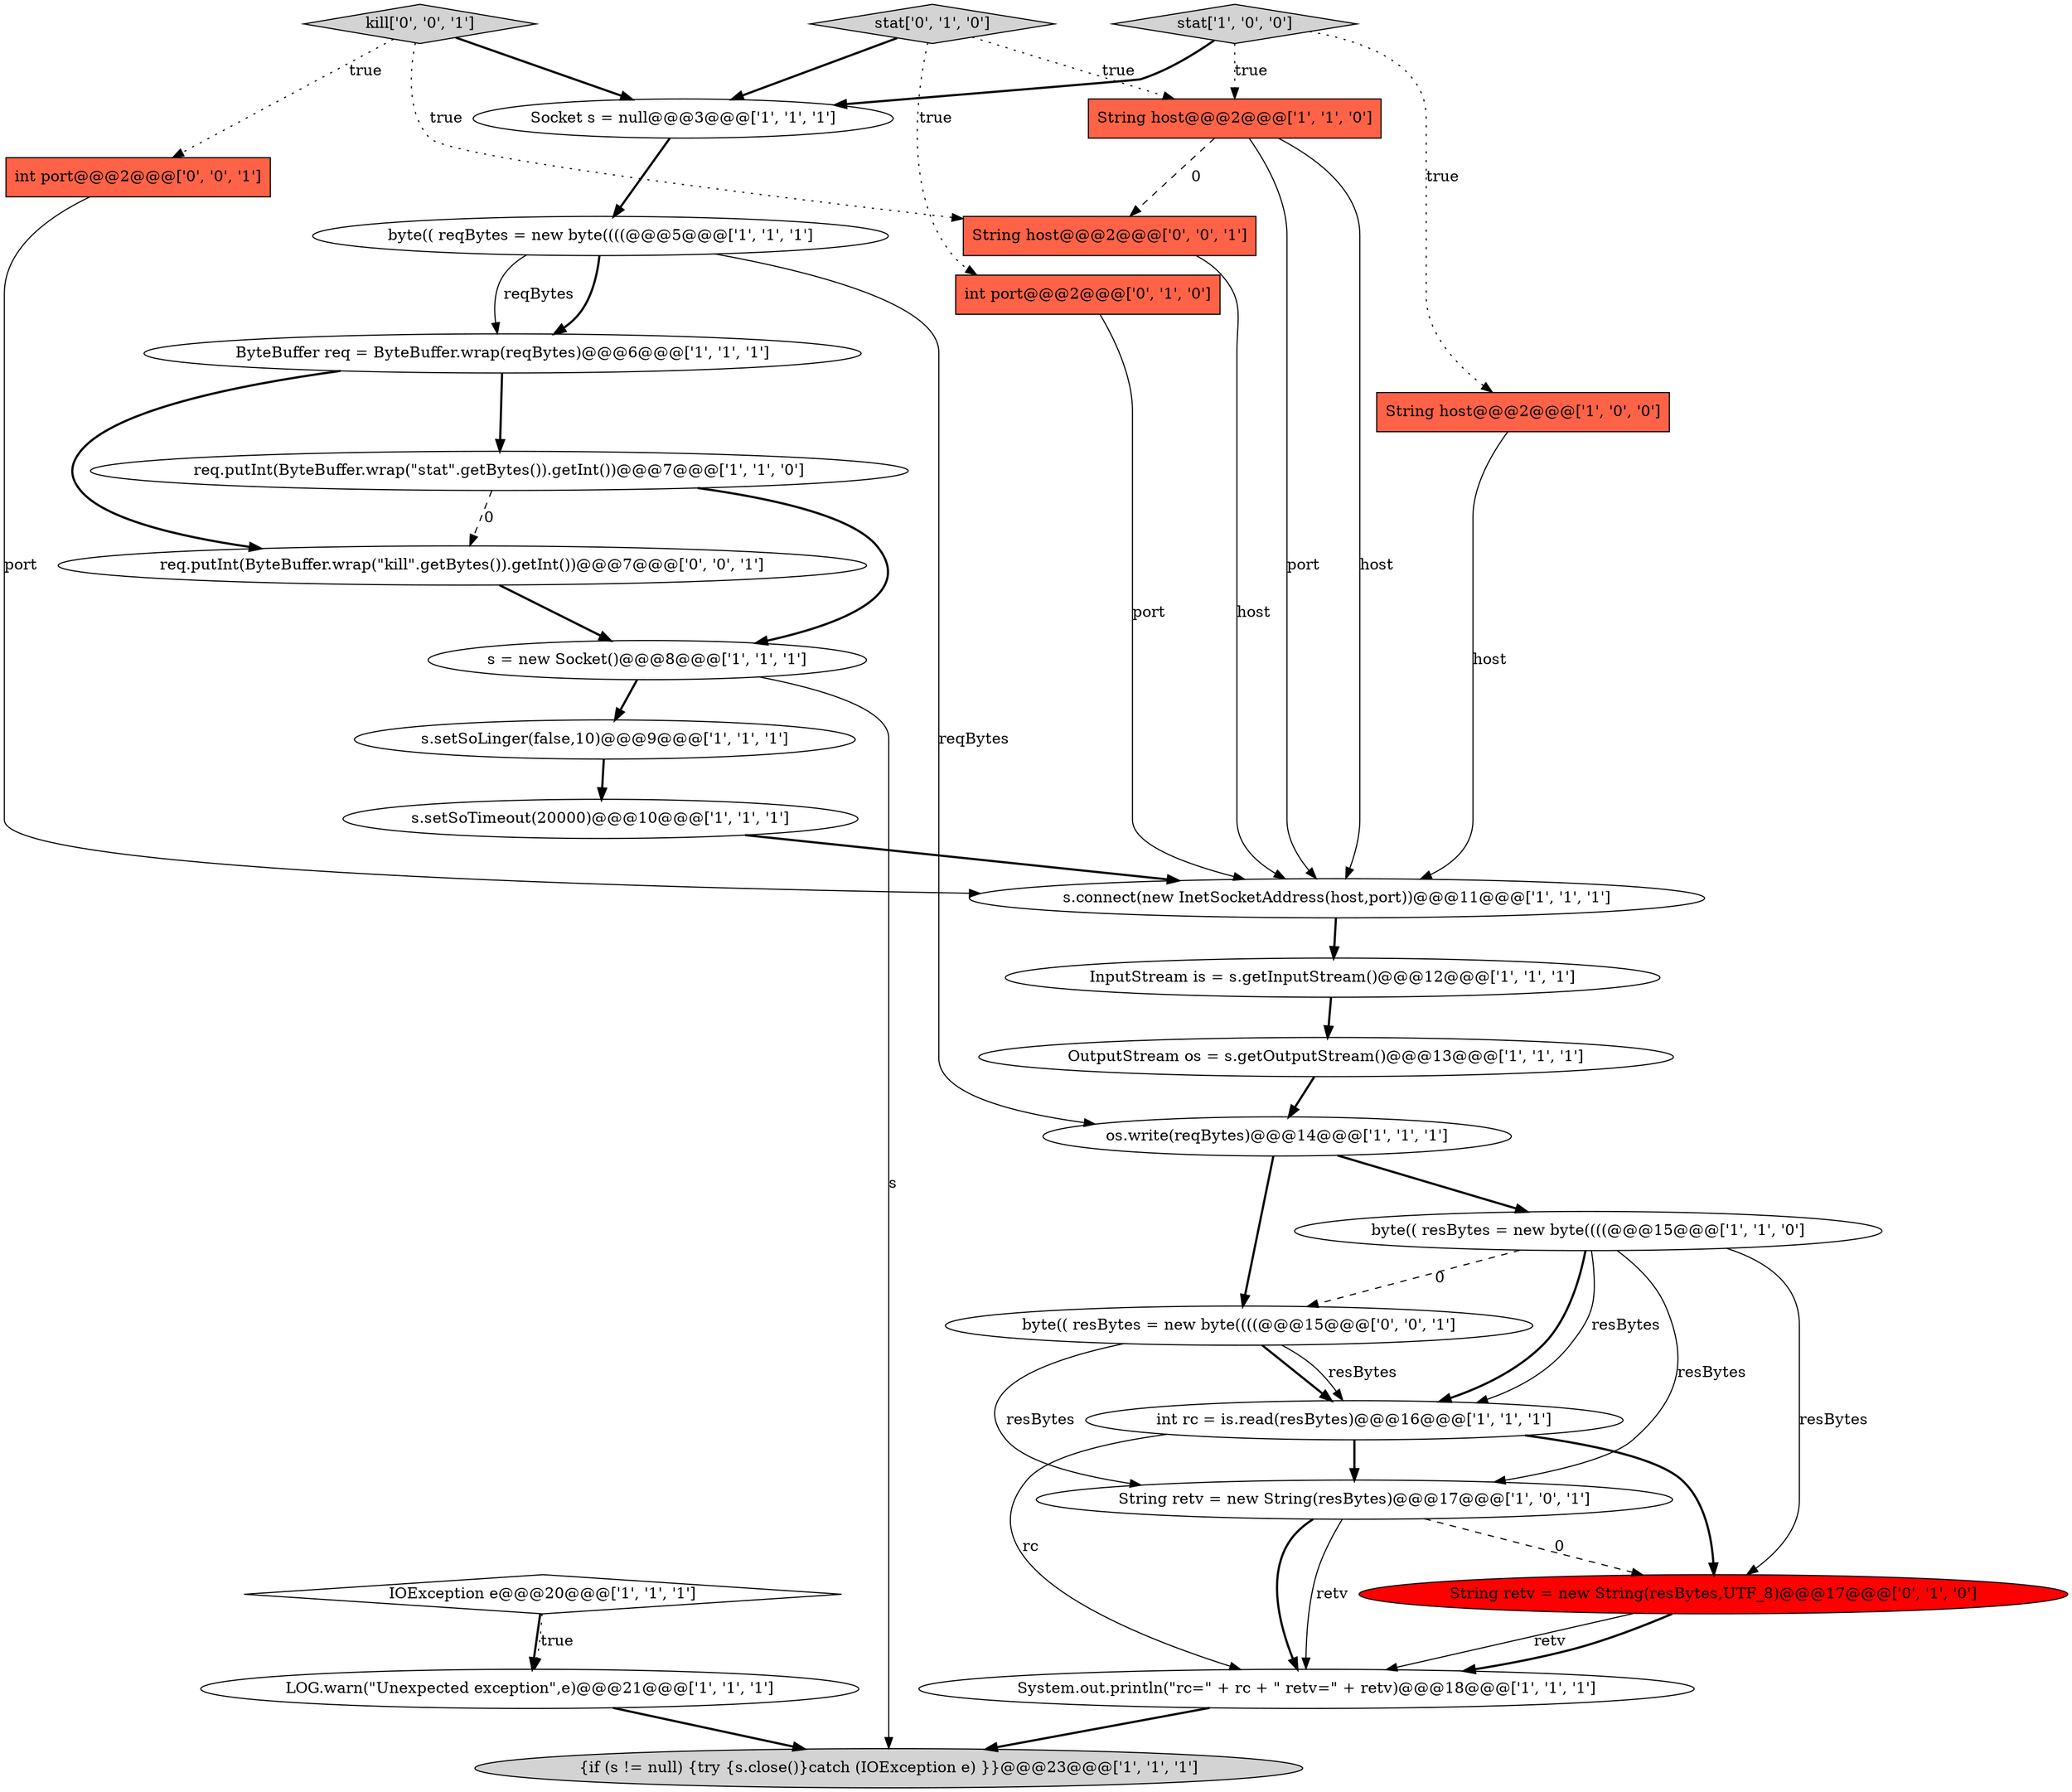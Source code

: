 digraph {
10 [style = filled, label = "String retv = new String(resBytes)@@@17@@@['1', '0', '1']", fillcolor = white, shape = ellipse image = "AAA0AAABBB1BBB"];
7 [style = filled, label = "byte(( resBytes = new byte((((@@@15@@@['1', '1', '0']", fillcolor = white, shape = ellipse image = "AAA0AAABBB1BBB"];
13 [style = filled, label = "InputStream is = s.getInputStream()@@@12@@@['1', '1', '1']", fillcolor = white, shape = ellipse image = "AAA0AAABBB1BBB"];
9 [style = filled, label = "s.connect(new InetSocketAddress(host,port))@@@11@@@['1', '1', '1']", fillcolor = white, shape = ellipse image = "AAA0AAABBB1BBB"];
24 [style = filled, label = "int port@@@2@@@['0', '0', '1']", fillcolor = tomato, shape = box image = "AAA0AAABBB3BBB"];
26 [style = filled, label = "String host@@@2@@@['0', '0', '1']", fillcolor = tomato, shape = box image = "AAA0AAABBB3BBB"];
18 [style = filled, label = "os.write(reqBytes)@@@14@@@['1', '1', '1']", fillcolor = white, shape = ellipse image = "AAA0AAABBB1BBB"];
8 [style = filled, label = "{if (s != null) {try {s.close()}catch (IOException e) }}@@@23@@@['1', '1', '1']", fillcolor = lightgray, shape = ellipse image = "AAA0AAABBB1BBB"];
22 [style = filled, label = "String retv = new String(resBytes,UTF_8)@@@17@@@['0', '1', '0']", fillcolor = red, shape = ellipse image = "AAA1AAABBB2BBB"];
25 [style = filled, label = "kill['0', '0', '1']", fillcolor = lightgray, shape = diamond image = "AAA0AAABBB3BBB"];
16 [style = filled, label = "s.setSoTimeout(20000)@@@10@@@['1', '1', '1']", fillcolor = white, shape = ellipse image = "AAA0AAABBB1BBB"];
20 [style = filled, label = "System.out.println(\"rc=\" + rc + \" retv=\" + retv)@@@18@@@['1', '1', '1']", fillcolor = white, shape = ellipse image = "AAA0AAABBB1BBB"];
5 [style = filled, label = "String host@@@2@@@['1', '0', '0']", fillcolor = tomato, shape = box image = "AAA0AAABBB1BBB"];
4 [style = filled, label = "req.putInt(ByteBuffer.wrap(\"stat\".getBytes()).getInt())@@@7@@@['1', '1', '0']", fillcolor = white, shape = ellipse image = "AAA0AAABBB1BBB"];
28 [style = filled, label = "req.putInt(ByteBuffer.wrap(\"kill\".getBytes()).getInt())@@@7@@@['0', '0', '1']", fillcolor = white, shape = ellipse image = "AAA0AAABBB3BBB"];
1 [style = filled, label = "LOG.warn(\"Unexpected exception\",e)@@@21@@@['1', '1', '1']", fillcolor = white, shape = ellipse image = "AAA0AAABBB1BBB"];
27 [style = filled, label = "byte(( resBytes = new byte((((@@@15@@@['0', '0', '1']", fillcolor = white, shape = ellipse image = "AAA0AAABBB3BBB"];
15 [style = filled, label = "s.setSoLinger(false,10)@@@9@@@['1', '1', '1']", fillcolor = white, shape = ellipse image = "AAA0AAABBB1BBB"];
6 [style = filled, label = "s = new Socket()@@@8@@@['1', '1', '1']", fillcolor = white, shape = ellipse image = "AAA0AAABBB1BBB"];
12 [style = filled, label = "String host@@@2@@@['1', '1', '0']", fillcolor = tomato, shape = box image = "AAA0AAABBB1BBB"];
23 [style = filled, label = "stat['0', '1', '0']", fillcolor = lightgray, shape = diamond image = "AAA0AAABBB2BBB"];
14 [style = filled, label = "IOException e@@@20@@@['1', '1', '1']", fillcolor = white, shape = diamond image = "AAA0AAABBB1BBB"];
19 [style = filled, label = "byte(( reqBytes = new byte((((@@@5@@@['1', '1', '1']", fillcolor = white, shape = ellipse image = "AAA0AAABBB1BBB"];
11 [style = filled, label = "ByteBuffer req = ByteBuffer.wrap(reqBytes)@@@6@@@['1', '1', '1']", fillcolor = white, shape = ellipse image = "AAA0AAABBB1BBB"];
21 [style = filled, label = "int port@@@2@@@['0', '1', '0']", fillcolor = tomato, shape = box image = "AAA0AAABBB2BBB"];
17 [style = filled, label = "stat['1', '0', '0']", fillcolor = lightgray, shape = diamond image = "AAA0AAABBB1BBB"];
3 [style = filled, label = "OutputStream os = s.getOutputStream()@@@13@@@['1', '1', '1']", fillcolor = white, shape = ellipse image = "AAA0AAABBB1BBB"];
0 [style = filled, label = "int rc = is.read(resBytes)@@@16@@@['1', '1', '1']", fillcolor = white, shape = ellipse image = "AAA0AAABBB1BBB"];
2 [style = filled, label = "Socket s = null@@@3@@@['1', '1', '1']", fillcolor = white, shape = ellipse image = "AAA0AAABBB1BBB"];
11->28 [style = bold, label=""];
5->9 [style = solid, label="host"];
12->9 [style = solid, label="host"];
2->19 [style = bold, label=""];
10->20 [style = bold, label=""];
1->8 [style = bold, label=""];
28->6 [style = bold, label=""];
0->20 [style = solid, label="rc"];
27->0 [style = bold, label=""];
4->6 [style = bold, label=""];
11->4 [style = bold, label=""];
23->21 [style = dotted, label="true"];
25->24 [style = dotted, label="true"];
19->11 [style = bold, label=""];
7->0 [style = bold, label=""];
24->9 [style = solid, label="port"];
10->22 [style = dashed, label="0"];
15->16 [style = bold, label=""];
10->20 [style = solid, label="retv"];
27->0 [style = solid, label="resBytes"];
25->2 [style = bold, label=""];
6->15 [style = bold, label=""];
14->1 [style = bold, label=""];
4->28 [style = dashed, label="0"];
21->9 [style = solid, label="port"];
22->20 [style = solid, label="retv"];
3->18 [style = bold, label=""];
7->27 [style = dashed, label="0"];
12->26 [style = dashed, label="0"];
0->10 [style = bold, label=""];
20->8 [style = bold, label=""];
26->9 [style = solid, label="host"];
13->3 [style = bold, label=""];
17->2 [style = bold, label=""];
22->20 [style = bold, label=""];
18->27 [style = bold, label=""];
6->8 [style = solid, label="s"];
27->10 [style = solid, label="resBytes"];
17->12 [style = dotted, label="true"];
12->9 [style = solid, label="port"];
0->22 [style = bold, label=""];
19->18 [style = solid, label="reqBytes"];
7->10 [style = solid, label="resBytes"];
23->2 [style = bold, label=""];
14->1 [style = dotted, label="true"];
18->7 [style = bold, label=""];
23->12 [style = dotted, label="true"];
7->0 [style = solid, label="resBytes"];
25->26 [style = dotted, label="true"];
16->9 [style = bold, label=""];
19->11 [style = solid, label="reqBytes"];
7->22 [style = solid, label="resBytes"];
9->13 [style = bold, label=""];
17->5 [style = dotted, label="true"];
}
